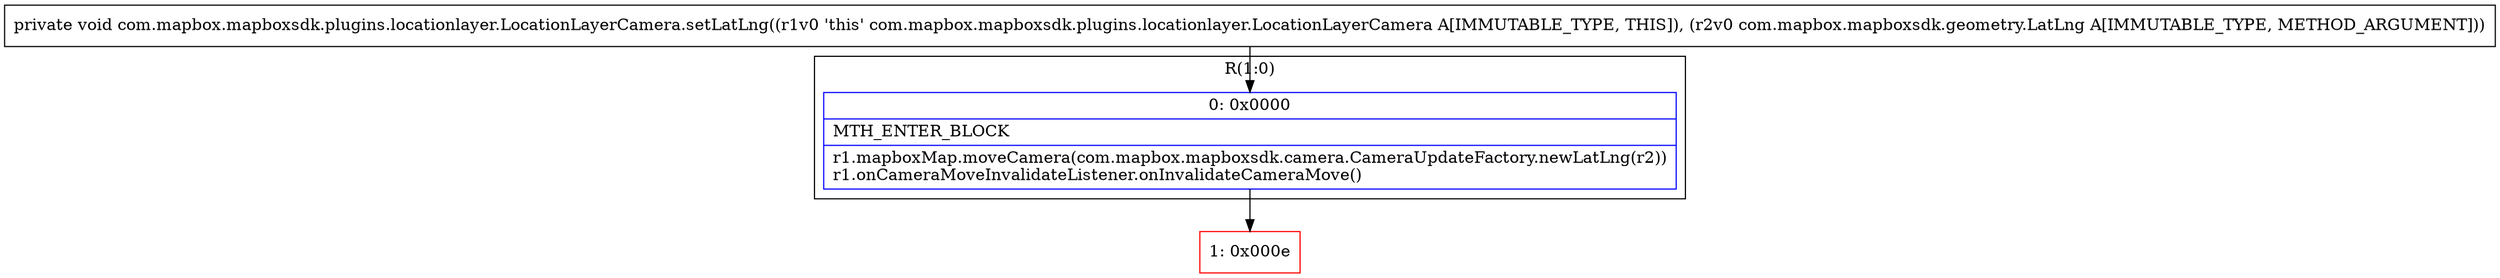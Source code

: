 digraph "CFG forcom.mapbox.mapboxsdk.plugins.locationlayer.LocationLayerCamera.setLatLng(Lcom\/mapbox\/mapboxsdk\/geometry\/LatLng;)V" {
subgraph cluster_Region_1945366697 {
label = "R(1:0)";
node [shape=record,color=blue];
Node_0 [shape=record,label="{0\:\ 0x0000|MTH_ENTER_BLOCK\l|r1.mapboxMap.moveCamera(com.mapbox.mapboxsdk.camera.CameraUpdateFactory.newLatLng(r2))\lr1.onCameraMoveInvalidateListener.onInvalidateCameraMove()\l}"];
}
Node_1 [shape=record,color=red,label="{1\:\ 0x000e}"];
MethodNode[shape=record,label="{private void com.mapbox.mapboxsdk.plugins.locationlayer.LocationLayerCamera.setLatLng((r1v0 'this' com.mapbox.mapboxsdk.plugins.locationlayer.LocationLayerCamera A[IMMUTABLE_TYPE, THIS]), (r2v0 com.mapbox.mapboxsdk.geometry.LatLng A[IMMUTABLE_TYPE, METHOD_ARGUMENT])) }"];
MethodNode -> Node_0;
Node_0 -> Node_1;
}

